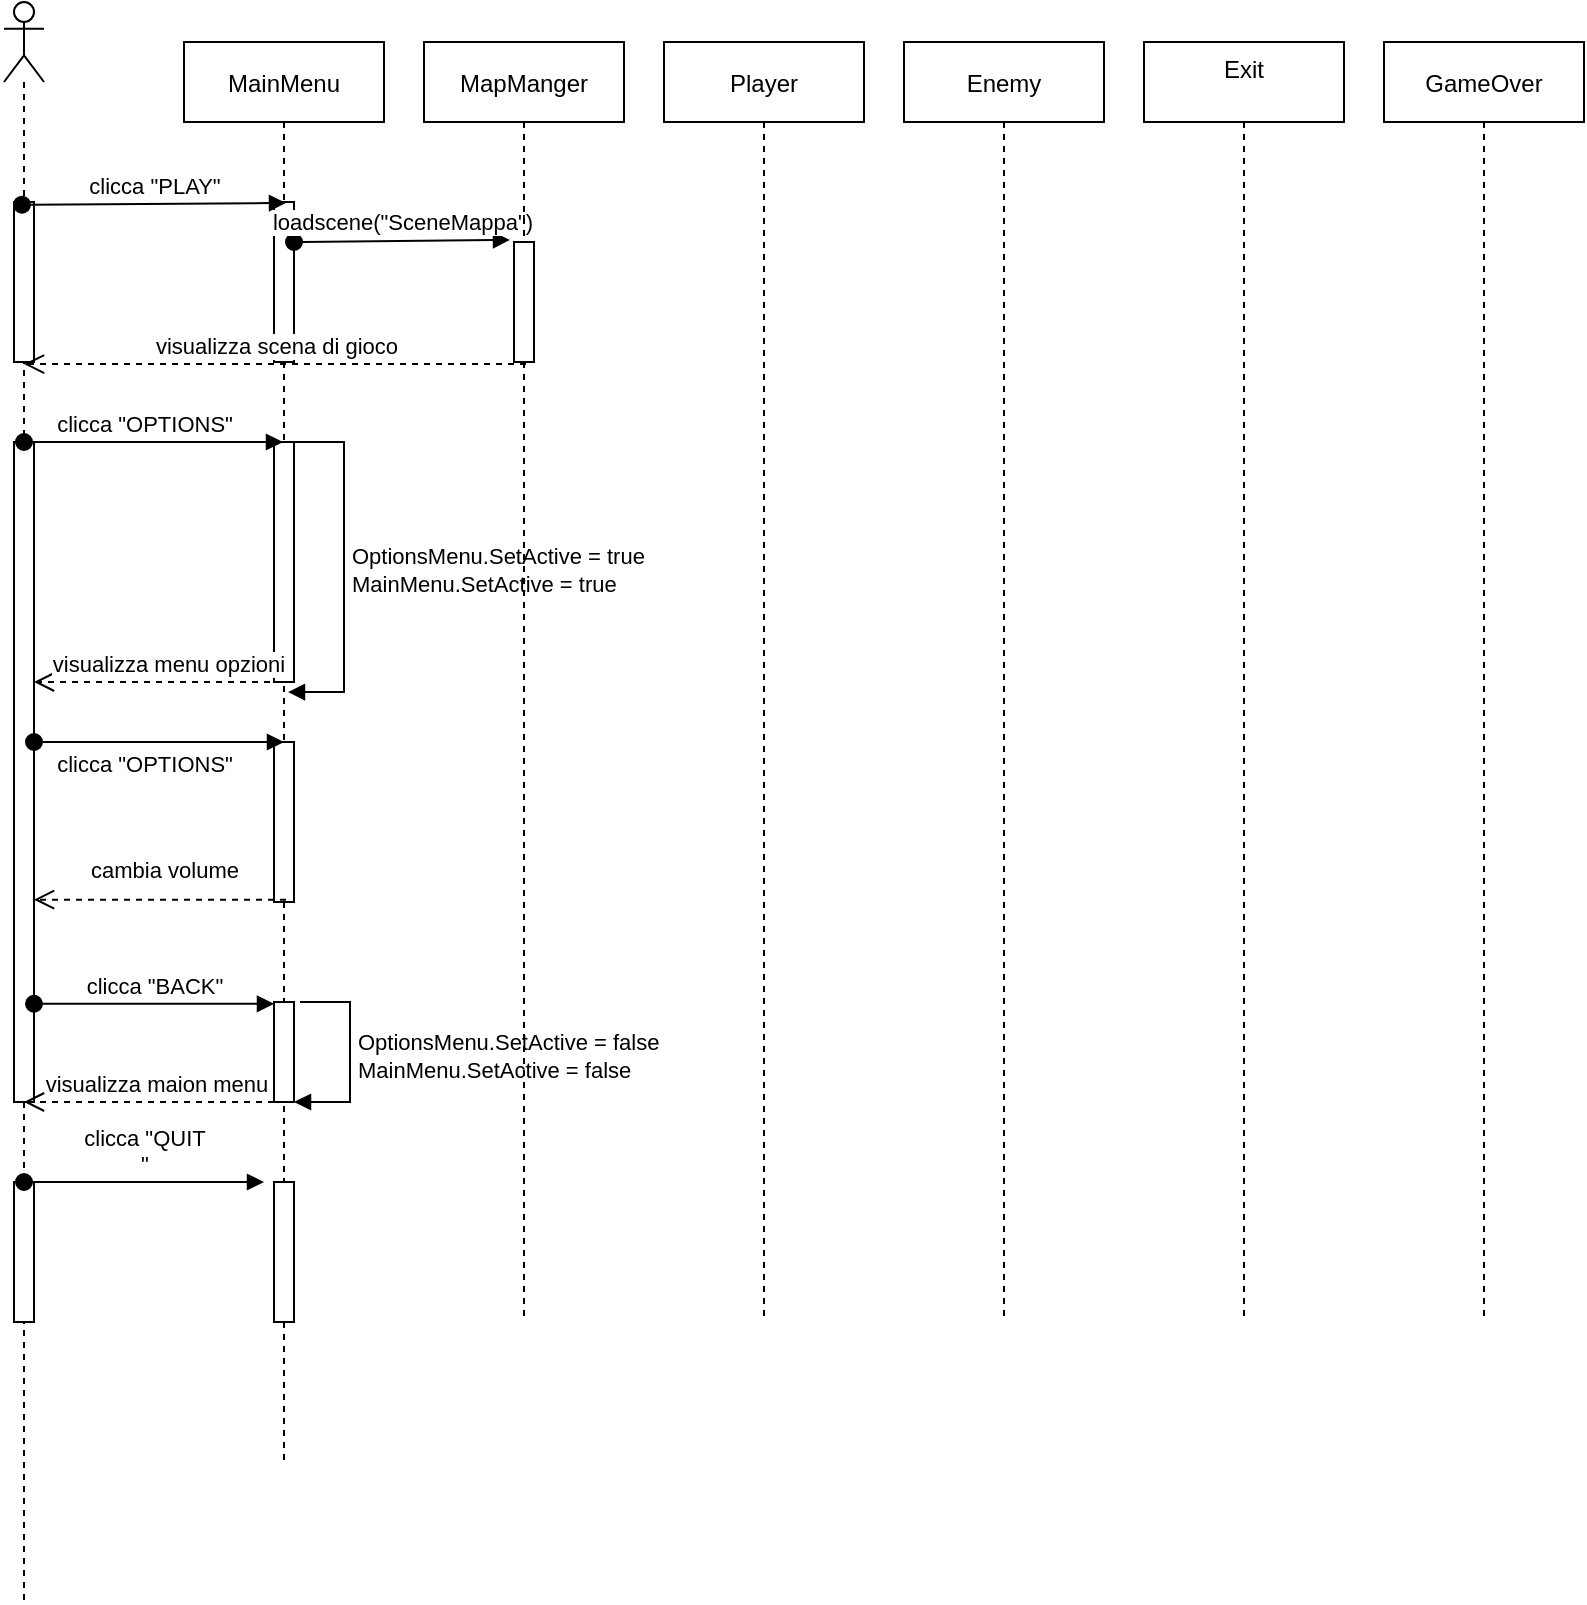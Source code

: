<mxfile version="20.1.1" type="github">
  <diagram id="kgpKYQtTHZ0yAKxKKP6v" name="Page-1">
    <mxGraphModel dx="1422" dy="772" grid="1" gridSize="10" guides="1" tooltips="1" connect="1" arrows="1" fold="1" page="1" pageScale="1" pageWidth="850" pageHeight="1100" math="0" shadow="0">
      <root>
        <mxCell id="0" />
        <mxCell id="1" parent="0" />
        <mxCell id="3nuBFxr9cyL0pnOWT2aG-1" value="MainMenu" style="shape=umlLifeline;perimeter=lifelinePerimeter;container=1;collapsible=0;recursiveResize=0;rounded=0;shadow=0;strokeWidth=1;" parent="1" vertex="1">
          <mxGeometry x="100" y="80" width="100" height="710" as="geometry" />
        </mxCell>
        <mxCell id="3nuBFxr9cyL0pnOWT2aG-2" value="" style="points=[];perimeter=orthogonalPerimeter;rounded=0;shadow=0;strokeWidth=1;" parent="3nuBFxr9cyL0pnOWT2aG-1" vertex="1">
          <mxGeometry x="45" y="80" width="10" height="80" as="geometry" />
        </mxCell>
        <mxCell id="cQk28mvAW9MhR85umqs5-22" value="loadscene(&quot;SceneMappa&quot;)" style="html=1;verticalAlign=bottom;startArrow=oval;startFill=1;endArrow=block;startSize=8;rounded=0;exitX=0.4;exitY=0.017;exitDx=0;exitDy=0;exitPerimeter=0;entryX=-0.2;entryY=-0.017;entryDx=0;entryDy=0;entryPerimeter=0;" edge="1" parent="3nuBFxr9cyL0pnOWT2aG-1" target="3nuBFxr9cyL0pnOWT2aG-6">
          <mxGeometry x="0.004" width="60" relative="1" as="geometry">
            <mxPoint x="55" y="100.0" as="sourcePoint" />
            <mxPoint x="147" y="100.06" as="targetPoint" />
            <mxPoint as="offset" />
          </mxGeometry>
        </mxCell>
        <mxCell id="cQk28mvAW9MhR85umqs5-26" value="" style="points=[];perimeter=orthogonalPerimeter;rounded=0;shadow=0;strokeWidth=1;" vertex="1" parent="3nuBFxr9cyL0pnOWT2aG-1">
          <mxGeometry x="45" y="200" width="10" height="120" as="geometry" />
        </mxCell>
        <mxCell id="cQk28mvAW9MhR85umqs5-29" value="&lt;div&gt;OptionsMenu.SetActive = true&lt;/div&gt;&lt;div&gt;MainMenu.SetActive = true&lt;br&gt;&lt;/div&gt;" style="edgeStyle=orthogonalEdgeStyle;html=1;align=left;spacingLeft=2;endArrow=block;rounded=0;entryX=0.7;entryY=1.042;entryDx=0;entryDy=0;entryPerimeter=0;labelBackgroundColor=default;labelBorderColor=none;" edge="1" target="cQk28mvAW9MhR85umqs5-26" parent="3nuBFxr9cyL0pnOWT2aG-1" source="cQk28mvAW9MhR85umqs5-26">
          <mxGeometry relative="1" as="geometry">
            <mxPoint x="310" y="110" as="sourcePoint" />
            <Array as="points">
              <mxPoint x="80" y="200" />
              <mxPoint x="80" y="325" />
            </Array>
          </mxGeometry>
        </mxCell>
        <mxCell id="cQk28mvAW9MhR85umqs5-33" value="" style="points=[];perimeter=orthogonalPerimeter;rounded=0;shadow=0;strokeWidth=1;" vertex="1" parent="3nuBFxr9cyL0pnOWT2aG-1">
          <mxGeometry x="45" y="350" width="10" height="80" as="geometry" />
        </mxCell>
        <mxCell id="cQk28mvAW9MhR85umqs5-37" value="" style="points=[];perimeter=orthogonalPerimeter;rounded=0;shadow=0;strokeWidth=1;" vertex="1" parent="3nuBFxr9cyL0pnOWT2aG-1">
          <mxGeometry x="45" y="480" width="10" height="50" as="geometry" />
        </mxCell>
        <mxCell id="cQk28mvAW9MhR85umqs5-38" value="&lt;div&gt;OptionsMenu.SetActive = false&lt;br&gt;&lt;/div&gt;&lt;div&gt;MainMenu.SetActive = false&lt;/div&gt;" style="edgeStyle=orthogonalEdgeStyle;html=1;align=left;spacingLeft=2;endArrow=block;rounded=0;entryX=1;entryY=1;entryDx=0;entryDy=0;entryPerimeter=0;labelBackgroundColor=default;labelBorderColor=none;" edge="1" parent="3nuBFxr9cyL0pnOWT2aG-1" target="cQk28mvAW9MhR85umqs5-37">
          <mxGeometry relative="1" as="geometry">
            <mxPoint x="58" y="480" as="sourcePoint" />
            <Array as="points">
              <mxPoint x="83" y="480" />
              <mxPoint x="83" y="530" />
            </Array>
            <mxPoint x="55" y="605.04" as="targetPoint" />
          </mxGeometry>
        </mxCell>
        <mxCell id="cQk28mvAW9MhR85umqs5-41" value="" style="points=[];perimeter=orthogonalPerimeter;rounded=0;shadow=0;strokeWidth=1;" vertex="1" parent="3nuBFxr9cyL0pnOWT2aG-1">
          <mxGeometry x="45" y="570" width="10" height="70" as="geometry" />
        </mxCell>
        <mxCell id="3nuBFxr9cyL0pnOWT2aG-5" value="MapManger" style="shape=umlLifeline;perimeter=lifelinePerimeter;container=1;collapsible=0;recursiveResize=0;rounded=0;shadow=0;strokeWidth=1;" parent="1" vertex="1">
          <mxGeometry x="220" y="80" width="100" height="640" as="geometry" />
        </mxCell>
        <mxCell id="3nuBFxr9cyL0pnOWT2aG-6" value="" style="points=[];perimeter=orthogonalPerimeter;rounded=0;shadow=0;strokeWidth=1;" parent="3nuBFxr9cyL0pnOWT2aG-5" vertex="1">
          <mxGeometry x="45" y="100" width="10" height="60" as="geometry" />
        </mxCell>
        <mxCell id="cQk28mvAW9MhR85umqs5-5" value="Player" style="shape=umlLifeline;perimeter=lifelinePerimeter;container=1;collapsible=0;recursiveResize=0;rounded=0;shadow=0;strokeWidth=1;" vertex="1" parent="1">
          <mxGeometry x="340" y="80" width="100" height="640" as="geometry" />
        </mxCell>
        <mxCell id="cQk28mvAW9MhR85umqs5-7" value="Enemy" style="shape=umlLifeline;perimeter=lifelinePerimeter;container=1;collapsible=0;recursiveResize=0;rounded=0;shadow=0;strokeWidth=1;" vertex="1" parent="1">
          <mxGeometry x="460" y="80" width="100" height="640" as="geometry" />
        </mxCell>
        <mxCell id="cQk28mvAW9MhR85umqs5-14" value="" style="shape=umlLifeline;participant=umlActor;perimeter=lifelinePerimeter;whiteSpace=wrap;html=1;container=1;collapsible=0;recursiveResize=0;verticalAlign=top;spacingTop=36;outlineConnect=0;" vertex="1" parent="1">
          <mxGeometry x="10" y="60" width="20" height="800" as="geometry" />
        </mxCell>
        <mxCell id="cQk28mvAW9MhR85umqs5-21" value="" style="points=[];perimeter=orthogonalPerimeter;rounded=0;shadow=0;strokeWidth=1;" vertex="1" parent="cQk28mvAW9MhR85umqs5-14">
          <mxGeometry x="5" y="100" width="10" height="80" as="geometry" />
        </mxCell>
        <mxCell id="cQk28mvAW9MhR85umqs5-24" value="" style="points=[];perimeter=orthogonalPerimeter;rounded=0;shadow=0;strokeWidth=1;" vertex="1" parent="cQk28mvAW9MhR85umqs5-14">
          <mxGeometry x="5" y="220" width="10" height="330" as="geometry" />
        </mxCell>
        <mxCell id="cQk28mvAW9MhR85umqs5-32" value="&lt;div&gt;clicca &quot;OPTIONS&quot;&lt;/div&gt;" style="html=1;verticalAlign=bottom;startArrow=oval;startFill=1;endArrow=block;startSize=8;rounded=0;exitX=0.5;exitY=0;exitDx=0;exitDy=0;exitPerimeter=0;entryX=0.5;entryY=0;entryDx=0;entryDy=0;entryPerimeter=0;" edge="1" parent="cQk28mvAW9MhR85umqs5-14" target="cQk28mvAW9MhR85umqs5-33">
          <mxGeometry x="-0.12" y="-20" width="60" relative="1" as="geometry">
            <mxPoint x="15" y="370" as="sourcePoint" />
            <mxPoint x="104.5" y="370" as="targetPoint" />
            <mxPoint as="offset" />
          </mxGeometry>
        </mxCell>
        <mxCell id="cQk28mvAW9MhR85umqs5-36" value="&lt;div&gt;clicca &quot;BACK&quot;&lt;/div&gt;" style="html=1;verticalAlign=bottom;startArrow=oval;startFill=1;endArrow=block;startSize=8;rounded=0;exitX=0.4;exitY=0.017;exitDx=0;exitDy=0;exitPerimeter=0;" edge="1" parent="cQk28mvAW9MhR85umqs5-14" target="cQk28mvAW9MhR85umqs5-37">
          <mxGeometry x="0.004" width="60" relative="1" as="geometry">
            <mxPoint x="15" y="500.88" as="sourcePoint" />
            <mxPoint x="107" y="500" as="targetPoint" />
            <mxPoint as="offset" />
          </mxGeometry>
        </mxCell>
        <mxCell id="cQk28mvAW9MhR85umqs5-40" value="" style="points=[];perimeter=orthogonalPerimeter;rounded=0;shadow=0;strokeWidth=1;" vertex="1" parent="cQk28mvAW9MhR85umqs5-14">
          <mxGeometry x="5" y="590" width="10" height="70" as="geometry" />
        </mxCell>
        <mxCell id="cQk28mvAW9MhR85umqs5-15" value="Exit&#xa;" style="shape=umlLifeline;perimeter=lifelinePerimeter;container=1;collapsible=0;recursiveResize=0;rounded=0;shadow=0;strokeWidth=1;" vertex="1" parent="1">
          <mxGeometry x="580" y="80" width="100" height="640" as="geometry" />
        </mxCell>
        <mxCell id="cQk28mvAW9MhR85umqs5-17" value="GameOver" style="shape=umlLifeline;perimeter=lifelinePerimeter;container=1;collapsible=0;recursiveResize=0;rounded=0;shadow=0;strokeWidth=1;" vertex="1" parent="1">
          <mxGeometry x="700" y="80" width="100" height="640" as="geometry" />
        </mxCell>
        <mxCell id="cQk28mvAW9MhR85umqs5-20" value="clicca &quot;PLAY&quot;" style="html=1;verticalAlign=bottom;startArrow=oval;startFill=1;endArrow=block;startSize=8;rounded=0;exitX=0.4;exitY=0.017;exitDx=0;exitDy=0;exitPerimeter=0;entryX=0.6;entryY=0.006;entryDx=0;entryDy=0;entryPerimeter=0;" edge="1" parent="1" source="cQk28mvAW9MhR85umqs5-21" target="3nuBFxr9cyL0pnOWT2aG-2">
          <mxGeometry x="0.004" width="60" relative="1" as="geometry">
            <mxPoint x="150" y="160" as="sourcePoint" />
            <mxPoint x="140" y="161" as="targetPoint" />
            <mxPoint as="offset" />
          </mxGeometry>
        </mxCell>
        <mxCell id="cQk28mvAW9MhR85umqs5-25" value="&lt;div&gt;clicca &quot;OPTIONS&quot;&lt;/div&gt;" style="html=1;verticalAlign=bottom;startArrow=oval;startFill=1;endArrow=block;startSize=8;rounded=0;exitX=0.5;exitY=0;exitDx=0;exitDy=0;exitPerimeter=0;" edge="1" parent="1" source="cQk28mvAW9MhR85umqs5-24" target="3nuBFxr9cyL0pnOWT2aG-1">
          <mxGeometry x="-0.073" width="60" relative="1" as="geometry">
            <mxPoint x="69" y="171.36" as="sourcePoint" />
            <mxPoint x="161" y="170.48" as="targetPoint" />
            <mxPoint as="offset" />
          </mxGeometry>
        </mxCell>
        <mxCell id="cQk28mvAW9MhR85umqs5-30" value="&lt;div&gt;visualizza scena di gioco&lt;/div&gt;" style="html=1;verticalAlign=bottom;endArrow=open;dashed=1;endSize=8;rounded=0;exitX=0.6;exitY=1.017;exitDx=0;exitDy=0;exitPerimeter=0;" edge="1" parent="1" source="3nuBFxr9cyL0pnOWT2aG-6" target="cQk28mvAW9MhR85umqs5-14">
          <mxGeometry relative="1" as="geometry">
            <mxPoint x="210" y="220" as="sourcePoint" />
            <mxPoint x="130" y="220" as="targetPoint" />
          </mxGeometry>
        </mxCell>
        <mxCell id="cQk28mvAW9MhR85umqs5-31" value="&lt;div&gt;visualizza menu opzioni&lt;br&gt;&lt;/div&gt;" style="html=1;verticalAlign=bottom;endArrow=open;dashed=1;endSize=8;rounded=0;exitX=0.4;exitY=1;exitDx=0;exitDy=0;exitPerimeter=0;" edge="1" parent="1" source="cQk28mvAW9MhR85umqs5-26" target="cQk28mvAW9MhR85umqs5-24">
          <mxGeometry x="-0.071" relative="1" as="geometry">
            <mxPoint x="261.5" y="460" as="sourcePoint" />
            <mxPoint x="50" y="460" as="targetPoint" />
            <mxPoint as="offset" />
          </mxGeometry>
        </mxCell>
        <mxCell id="cQk28mvAW9MhR85umqs5-34" value="&lt;div&gt;cambia volume&lt;/div&gt;" style="html=1;verticalAlign=bottom;endArrow=open;dashed=1;endSize=8;rounded=0;exitX=0.51;exitY=0.604;exitDx=0;exitDy=0;exitPerimeter=0;" edge="1" parent="1" source="3nuBFxr9cyL0pnOWT2aG-1" target="cQk28mvAW9MhR85umqs5-24">
          <mxGeometry x="-0.035" y="-6" relative="1" as="geometry">
            <mxPoint x="159" y="410" as="sourcePoint" />
            <mxPoint x="75" y="410" as="targetPoint" />
            <mxPoint as="offset" />
          </mxGeometry>
        </mxCell>
        <mxCell id="cQk28mvAW9MhR85umqs5-39" value="&lt;div&gt;visualizza maion menu&lt;/div&gt;" style="html=1;verticalAlign=bottom;endArrow=open;dashed=1;endSize=8;rounded=0;exitX=0.6;exitY=1;exitDx=0;exitDy=0;exitPerimeter=0;" edge="1" parent="1" source="cQk28mvAW9MhR85umqs5-37" target="cQk28mvAW9MhR85umqs5-14">
          <mxGeometry relative="1" as="geometry">
            <mxPoint x="281" y="251.02" as="sourcePoint" />
            <mxPoint x="29.5" y="251.02" as="targetPoint" />
          </mxGeometry>
        </mxCell>
        <mxCell id="cQk28mvAW9MhR85umqs5-42" value="&lt;div&gt;clicca &quot;QUIT&lt;/div&gt;&lt;div&gt;&quot;&lt;/div&gt;" style="html=1;verticalAlign=bottom;startArrow=oval;startFill=1;endArrow=block;startSize=8;rounded=0;exitX=0.4;exitY=0.017;exitDx=0;exitDy=0;exitPerimeter=0;" edge="1" parent="1">
          <mxGeometry x="0.004" width="60" relative="1" as="geometry">
            <mxPoint x="20" y="650.0" as="sourcePoint" />
            <mxPoint x="140" y="650.0" as="targetPoint" />
            <mxPoint as="offset" />
          </mxGeometry>
        </mxCell>
      </root>
    </mxGraphModel>
  </diagram>
</mxfile>
